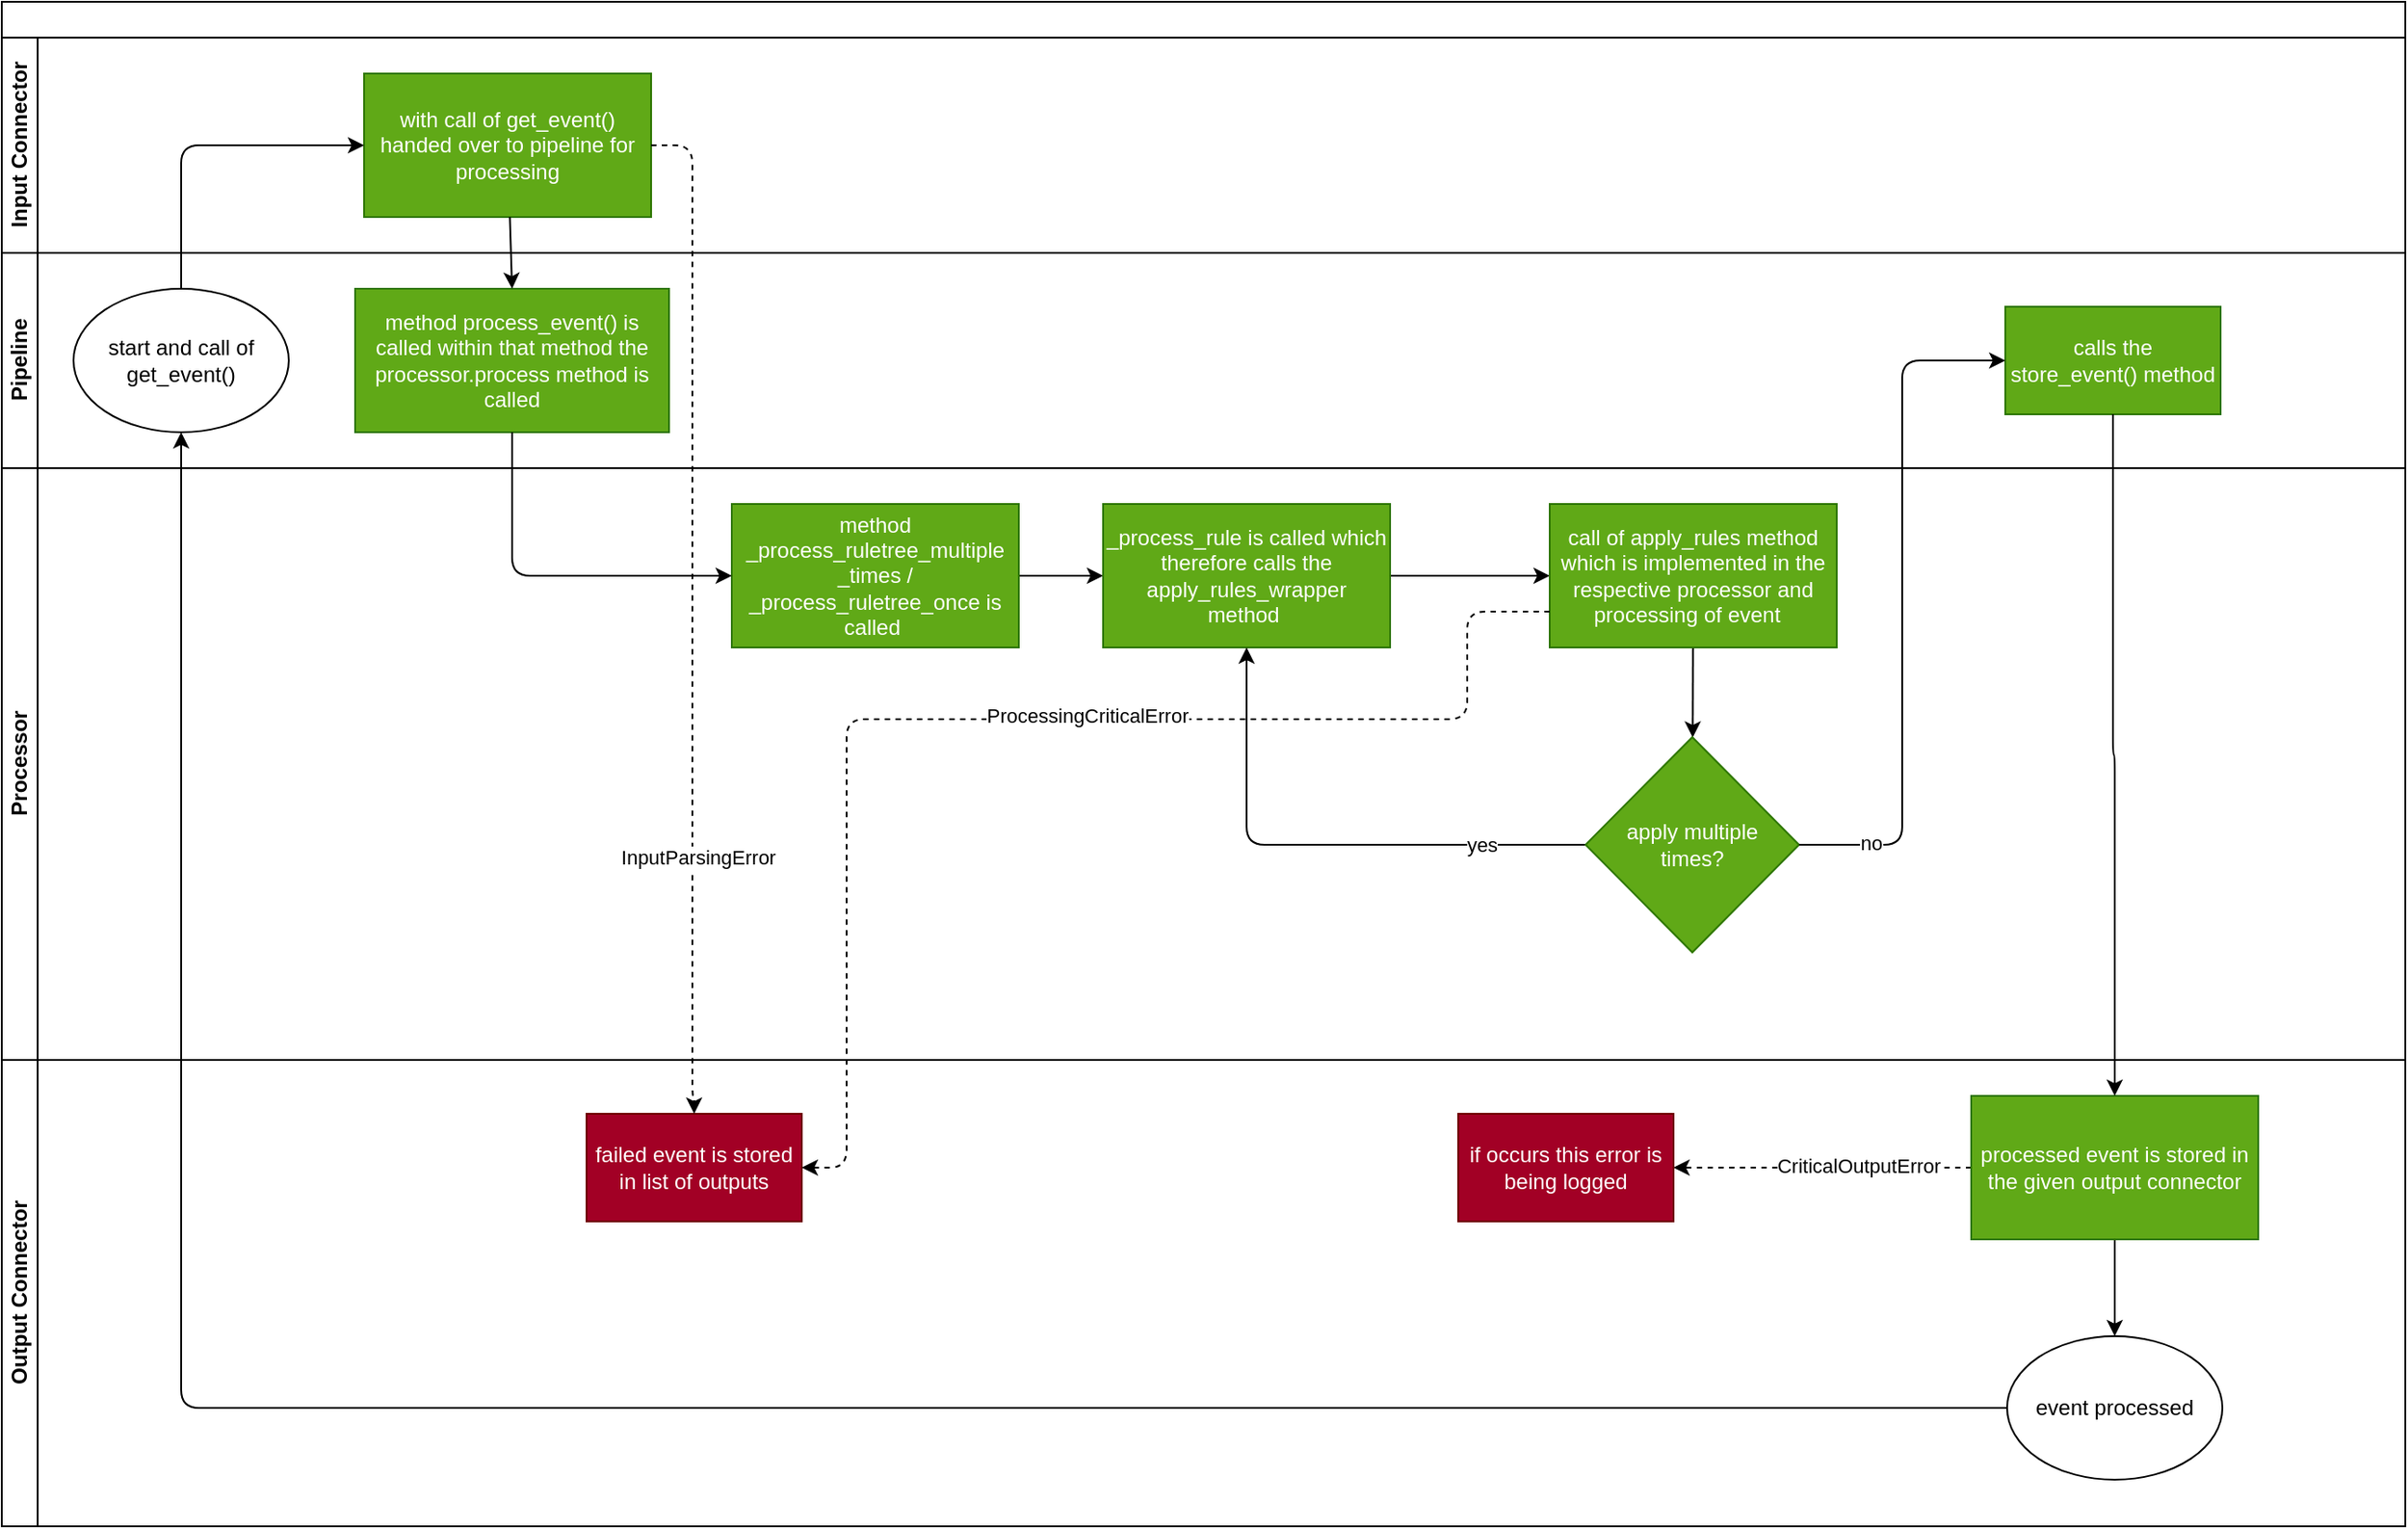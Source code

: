 <mxfile>
    <diagram id="a03-Ii1XNDp9HGae31oh" name="Page-1">
        <mxGraphModel dx="832" dy="307" grid="1" gridSize="10" guides="1" tooltips="1" connect="1" arrows="1" fold="1" page="1" pageScale="1" pageWidth="850" pageHeight="1100" math="0" shadow="0">
            <root>
                <mxCell id="0"/>
                <mxCell id="1" parent="0"/>
                <mxCell id="22" value="" style="swimlane;html=1;childLayout=stackLayout;resizeParent=1;resizeParentMax=0;horizontal=1;startSize=20;horizontalStack=0;whiteSpace=wrap;" parent="1" vertex="1">
                    <mxGeometry x="68" y="40" width="1340" height="850" as="geometry">
                        <mxRectangle x="70" y="40" width="70" height="30" as="alternateBounds"/>
                    </mxGeometry>
                </mxCell>
                <mxCell id="23" value="Input Connector" style="swimlane;html=1;startSize=20;horizontal=0;" parent="22" vertex="1">
                    <mxGeometry y="20" width="1340" height="120" as="geometry"/>
                </mxCell>
                <mxCell id="26" value="with call of get_event() handed over to pipeline for processing" style="rounded=0;whiteSpace=wrap;html=1;fillColor=#60a917;fontColor=#ffffff;strokeColor=#2D7600;" parent="23" vertex="1">
                    <mxGeometry x="202" y="20" width="160" height="80" as="geometry"/>
                </mxCell>
                <mxCell id="24" value="Pipeline" style="swimlane;html=1;startSize=20;horizontal=0;" parent="22" vertex="1">
                    <mxGeometry y="140" width="1340" height="120" as="geometry"/>
                </mxCell>
                <mxCell id="27" value="method process_event() is called within that method the processor.process method is called" style="whiteSpace=wrap;html=1;rounded=0;fillColor=#60a917;fontColor=#ffffff;strokeColor=#2D7600;" parent="24" vertex="1">
                    <mxGeometry x="197" y="20" width="175" height="80" as="geometry"/>
                </mxCell>
                <mxCell id="58" value="start and call of get_event()" style="ellipse;whiteSpace=wrap;html=1;" parent="24" vertex="1">
                    <mxGeometry x="40" y="20" width="120" height="80" as="geometry"/>
                </mxCell>
                <mxCell id="60" value="calls the store_event() method" style="rounded=0;whiteSpace=wrap;html=1;fillColor=#60a917;fontColor=#ffffff;strokeColor=#2D7600;" parent="24" vertex="1">
                    <mxGeometry x="1117" y="30" width="120" height="60" as="geometry"/>
                </mxCell>
                <mxCell id="25" value="Processor" style="swimlane;html=1;startSize=20;horizontal=0;" parent="22" vertex="1">
                    <mxGeometry y="260" width="1340" height="330" as="geometry"/>
                </mxCell>
                <mxCell id="39" style="edgeStyle=none;html=1;entryX=0;entryY=0.5;entryDx=0;entryDy=0;" parent="25" source="33" target="34" edge="1">
                    <mxGeometry relative="1" as="geometry"/>
                </mxCell>
                <mxCell id="33" value="method _process_ruletree_multiple&lt;br&gt;_times / _process_ruletree_once is called&amp;nbsp;" style="whiteSpace=wrap;html=1;rounded=0;fillColor=#60a917;fontColor=#ffffff;strokeColor=#2D7600;" parent="25" vertex="1">
                    <mxGeometry x="407" y="20" width="160" height="80" as="geometry"/>
                </mxCell>
                <mxCell id="41" style="edgeStyle=none;html=1;entryX=0;entryY=0.5;entryDx=0;entryDy=0;" parent="25" source="34" target="40" edge="1">
                    <mxGeometry relative="1" as="geometry"/>
                </mxCell>
                <mxCell id="34" value="_process_rule is called which therefore calls the apply_rules_wrapper method&amp;nbsp;" style="whiteSpace=wrap;html=1;rounded=0;fillColor=#60a917;fontColor=#ffffff;strokeColor=#2D7600;" parent="25" vertex="1">
                    <mxGeometry x="614" y="20" width="160" height="80" as="geometry"/>
                </mxCell>
                <mxCell id="43" value="" style="edgeStyle=none;html=1;" parent="25" source="40" target="42" edge="1">
                    <mxGeometry relative="1" as="geometry"/>
                </mxCell>
                <mxCell id="40" value="call of apply_rules method which is implemented in the respective processor and processing of event&amp;nbsp;&amp;nbsp;" style="whiteSpace=wrap;html=1;rounded=0;fillColor=#60a917;fontColor=#ffffff;strokeColor=#2D7600;" parent="25" vertex="1">
                    <mxGeometry x="863" y="20" width="160" height="80" as="geometry"/>
                </mxCell>
                <mxCell id="44" style="edgeStyle=orthogonalEdgeStyle;html=1;entryX=0.5;entryY=1;entryDx=0;entryDy=0;exitX=0;exitY=0.5;exitDx=0;exitDy=0;jumpStyle=arc;" parent="25" source="42" target="34" edge="1">
                    <mxGeometry relative="1" as="geometry"/>
                </mxCell>
                <mxCell id="45" value="yes" style="edgeLabel;html=1;align=center;verticalAlign=middle;resizable=0;points=[];" parent="44" vertex="1" connectable="0">
                    <mxGeometry x="-0.608" relative="1" as="geometry">
                        <mxPoint as="offset"/>
                    </mxGeometry>
                </mxCell>
                <mxCell id="42" value="apply multiple &lt;br&gt;times?" style="rhombus;whiteSpace=wrap;html=1;rounded=0;fillColor=#60a917;fontColor=#ffffff;strokeColor=#2D7600;" parent="25" vertex="1">
                    <mxGeometry x="883" y="150" width="119" height="120" as="geometry"/>
                </mxCell>
                <mxCell id="30" value="Output Connector" style="swimlane;html=1;startSize=20;horizontal=0;" parent="22" vertex="1">
                    <mxGeometry y="590" width="1340" height="260" as="geometry"/>
                </mxCell>
                <mxCell id="64" style="edgeStyle=orthogonalEdgeStyle;html=1;entryX=0.5;entryY=0;entryDx=0;entryDy=0;" parent="30" source="48" target="63" edge="1">
                    <mxGeometry relative="1" as="geometry"/>
                </mxCell>
                <mxCell id="67" style="edgeStyle=orthogonalEdgeStyle;html=1;entryX=1;entryY=0.5;entryDx=0;entryDy=0;dashed=1;" parent="30" source="48" target="66" edge="1">
                    <mxGeometry relative="1" as="geometry"/>
                </mxCell>
                <mxCell id="68" value="CriticalOutputError" style="edgeLabel;html=1;align=center;verticalAlign=middle;resizable=0;points=[];" parent="67" vertex="1" connectable="0">
                    <mxGeometry x="-0.24" y="-1" relative="1" as="geometry">
                        <mxPoint as="offset"/>
                    </mxGeometry>
                </mxCell>
                <mxCell id="48" value="processed event is stored in the given output connector" style="whiteSpace=wrap;html=1;rounded=0;fillColor=#60a917;fontColor=#ffffff;strokeColor=#2D7600;" parent="30" vertex="1">
                    <mxGeometry x="1098" y="20" width="160" height="80" as="geometry"/>
                </mxCell>
                <mxCell id="52" value="failed event is stored in list of outputs" style="whiteSpace=wrap;html=1;fillColor=#a20025;strokeColor=#6F0000;fontColor=#ffffff;" parent="30" vertex="1">
                    <mxGeometry x="326" y="30" width="120" height="60" as="geometry"/>
                </mxCell>
                <mxCell id="63" value="event processed" style="ellipse;whiteSpace=wrap;html=1;" parent="30" vertex="1">
                    <mxGeometry x="1118" y="154" width="120" height="80" as="geometry"/>
                </mxCell>
                <mxCell id="66" value="if occurs this error is being logged" style="rounded=0;whiteSpace=wrap;html=1;fillColor=#a20025;fontColor=#ffffff;strokeColor=#6F0000;" parent="30" vertex="1">
                    <mxGeometry x="812" y="30" width="120" height="60" as="geometry"/>
                </mxCell>
                <mxCell id="35" style="edgeStyle=none;html=1;entryX=0.5;entryY=0;entryDx=0;entryDy=0;" parent="22" source="26" target="27" edge="1">
                    <mxGeometry relative="1" as="geometry"/>
                </mxCell>
                <mxCell id="36" style="edgeStyle=orthogonalEdgeStyle;html=1;entryX=0;entryY=0.5;entryDx=0;entryDy=0;exitX=0.5;exitY=1;exitDx=0;exitDy=0;" parent="22" source="27" target="33" edge="1">
                    <mxGeometry relative="1" as="geometry">
                        <mxPoint x="406.0" y="320" as="targetPoint"/>
                    </mxGeometry>
                </mxCell>
                <mxCell id="49" value="" style="edgeStyle=orthogonalEdgeStyle;html=1;entryX=0;entryY=0.5;entryDx=0;entryDy=0;" parent="22" source="42" target="60" edge="1">
                    <mxGeometry relative="1" as="geometry"/>
                </mxCell>
                <mxCell id="51" value="no" style="edgeLabel;html=1;align=center;verticalAlign=middle;resizable=0;points=[];" parent="49" vertex="1" connectable="0">
                    <mxGeometry x="-0.73" y="1" relative="1" as="geometry">
                        <mxPoint x="-12" as="offset"/>
                    </mxGeometry>
                </mxCell>
                <mxCell id="53" style="edgeStyle=orthogonalEdgeStyle;html=1;entryX=0.5;entryY=0;entryDx=0;entryDy=0;dashed=1;" parent="22" source="26" target="52" edge="1">
                    <mxGeometry relative="1" as="geometry">
                        <Array as="points">
                            <mxPoint x="385" y="80"/>
                            <mxPoint x="385" y="610"/>
                        </Array>
                        <mxPoint x="327.5" y="80" as="sourcePoint"/>
                    </mxGeometry>
                </mxCell>
                <mxCell id="54" value="InputParsingError" style="edgeLabel;html=1;align=center;verticalAlign=middle;resizable=0;points=[];" parent="53" vertex="1" connectable="0">
                    <mxGeometry x="0.487" y="3" relative="1" as="geometry">
                        <mxPoint as="offset"/>
                    </mxGeometry>
                </mxCell>
                <mxCell id="55" style="edgeStyle=orthogonalEdgeStyle;html=1;entryX=1;entryY=0.5;entryDx=0;entryDy=0;dashed=1;exitX=0;exitY=0.75;exitDx=0;exitDy=0;" parent="22" source="40" target="52" edge="1">
                    <mxGeometry relative="1" as="geometry">
                        <Array as="points">
                            <mxPoint x="817" y="340"/>
                            <mxPoint x="817" y="400"/>
                            <mxPoint x="471" y="400"/>
                            <mxPoint x="471" y="650"/>
                        </Array>
                        <mxPoint x="223" y="665" as="targetPoint"/>
                    </mxGeometry>
                </mxCell>
                <mxCell id="56" value="ProcessingCriticalError" style="edgeLabel;html=1;align=center;verticalAlign=middle;resizable=0;points=[];" parent="55" vertex="1" connectable="0">
                    <mxGeometry x="-0.114" y="-1" relative="1" as="geometry">
                        <mxPoint x="4" y="-1" as="offset"/>
                    </mxGeometry>
                </mxCell>
                <mxCell id="59" style="edgeStyle=orthogonalEdgeStyle;html=1;entryX=0;entryY=0.5;entryDx=0;entryDy=0;exitX=0.5;exitY=0;exitDx=0;exitDy=0;" parent="22" source="58" target="26" edge="1">
                    <mxGeometry relative="1" as="geometry"/>
                </mxCell>
                <mxCell id="61" style="edgeStyle=orthogonalEdgeStyle;html=1;" parent="22" source="60" target="48" edge="1">
                    <mxGeometry relative="1" as="geometry"/>
                </mxCell>
                <mxCell id="65" style="edgeStyle=orthogonalEdgeStyle;html=1;" parent="22" source="63" target="58" edge="1">
                    <mxGeometry relative="1" as="geometry">
                        <mxPoint x="-123" y="240" as="targetPoint"/>
                    </mxGeometry>
                </mxCell>
            </root>
        </mxGraphModel>
    </diagram>
</mxfile>